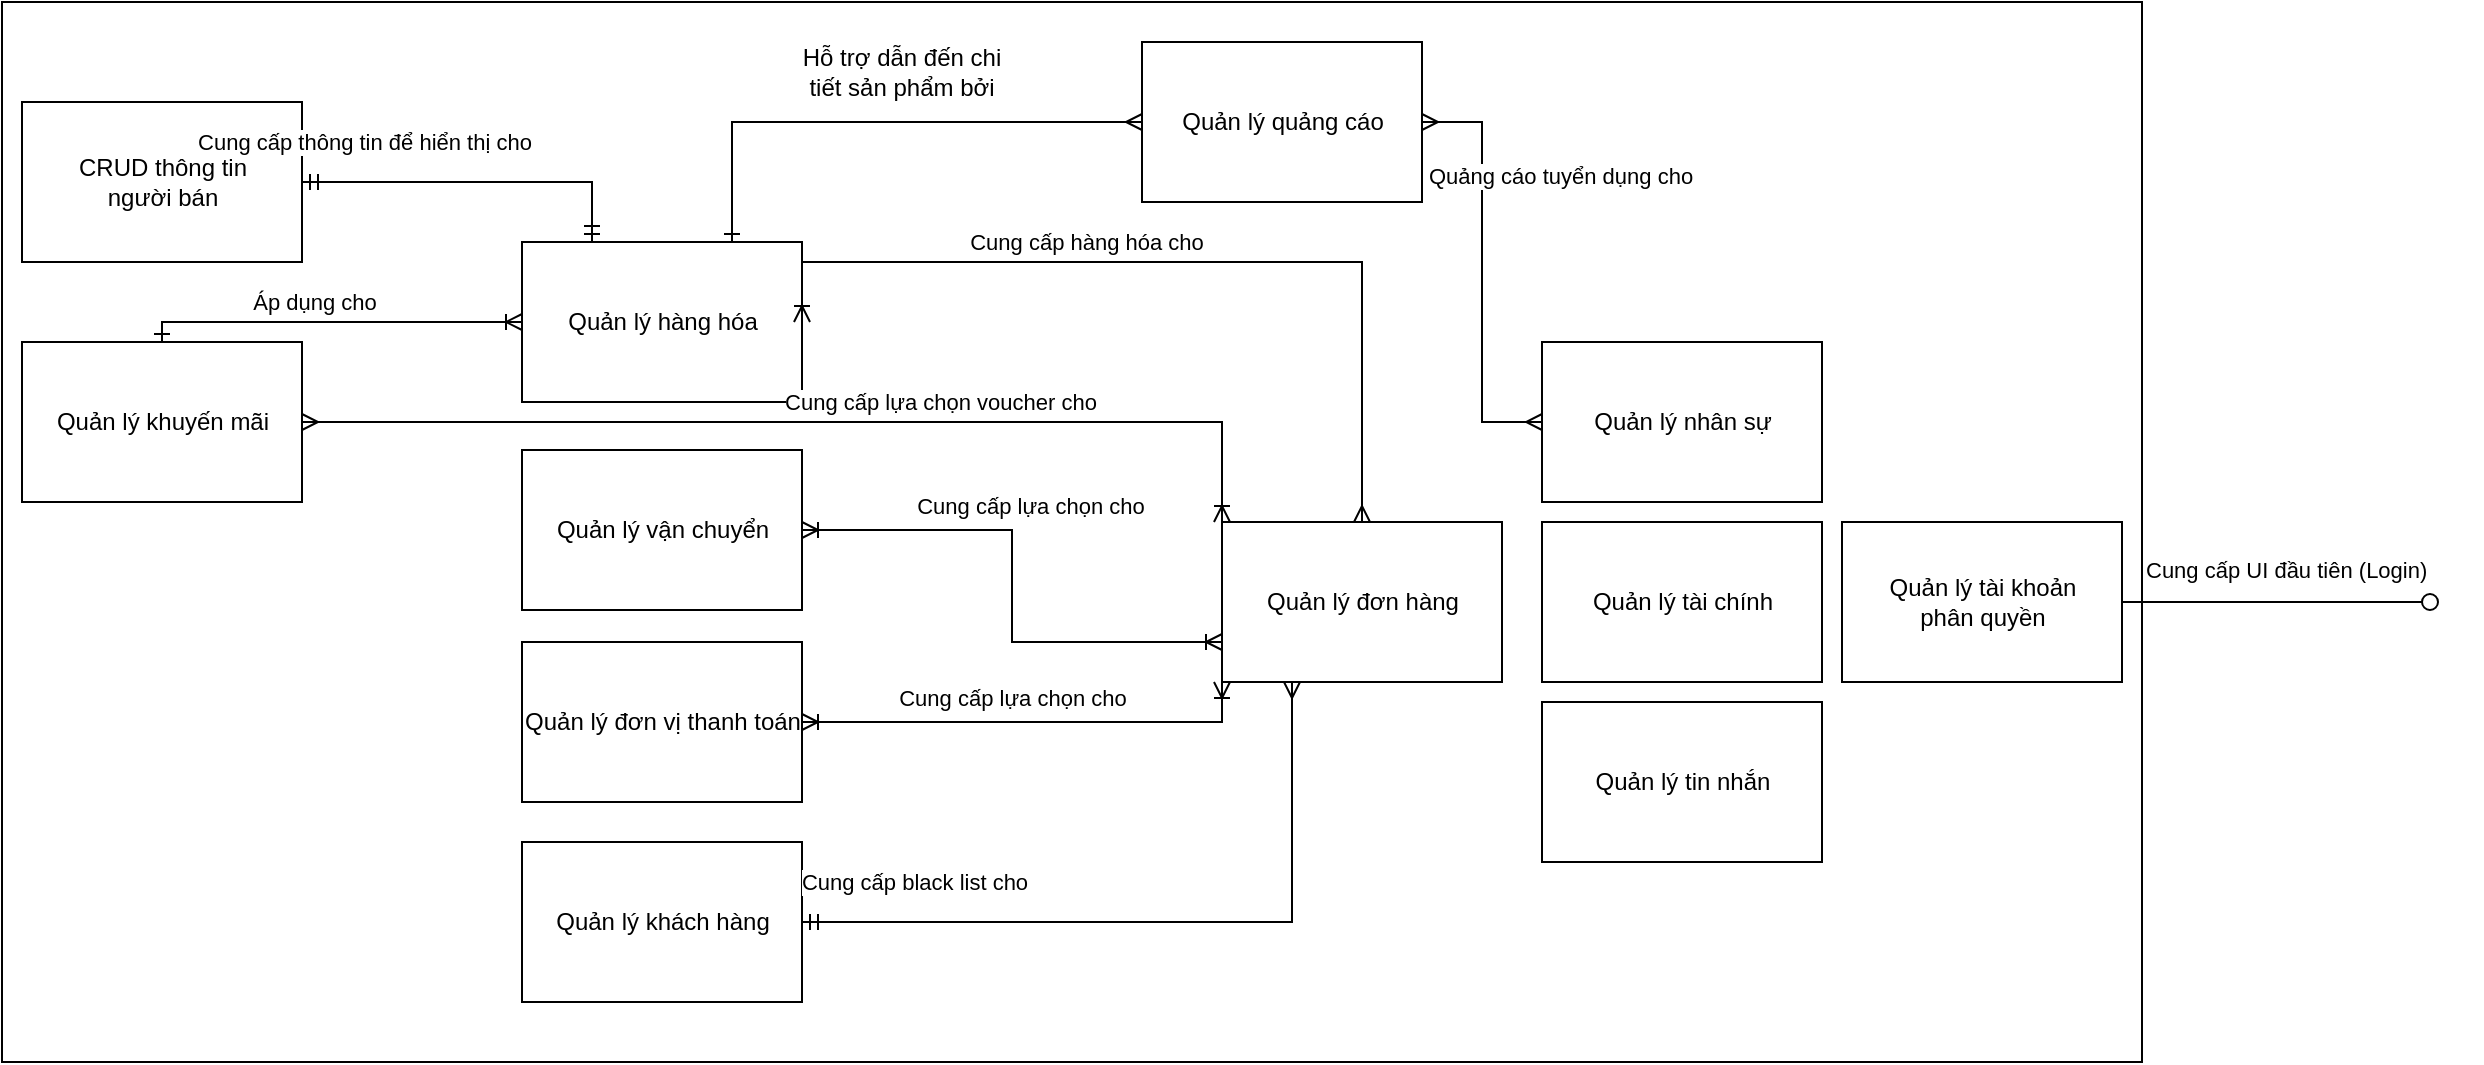 <mxfile version="20.8.16" type="device"><diagram id="pD7UI0Pg_M2MmqSvaZQw" name="Page-1"><mxGraphModel dx="1372" dy="526" grid="1" gridSize="10" guides="1" tooltips="1" connect="1" arrows="1" fold="1" page="1" pageScale="1" pageWidth="850" pageHeight="1100" math="0" shadow="0"><root><mxCell id="0"/><mxCell id="1" parent="0"/><mxCell id="DUZPMRtfIaIPv9LWbAaF-13" value="" style="rounded=0;whiteSpace=wrap;html=1;" parent="1" vertex="1"><mxGeometry x="-240" y="250" width="1070" height="530" as="geometry"/></mxCell><mxCell id="DUZPMRtfIaIPv9LWbAaF-1" value="Quản lý khách hàng" style="html=1;" parent="1" vertex="1"><mxGeometry x="20" y="670" width="140" height="80" as="geometry"/></mxCell><mxCell id="DUZPMRtfIaIPv9LWbAaF-2" value="Quản lý nhân sự" style="html=1;" parent="1" vertex="1"><mxGeometry x="530" y="420" width="140" height="80" as="geometry"/></mxCell><mxCell id="DUZPMRtfIaIPv9LWbAaF-3" value="Quản lý hàng hóa" style="html=1;" parent="1" vertex="1"><mxGeometry x="20" y="370" width="140" height="80" as="geometry"/></mxCell><mxCell id="DUZPMRtfIaIPv9LWbAaF-4" value="Quản lý tin nhắn" style="html=1;" parent="1" vertex="1"><mxGeometry x="530" y="600" width="140" height="80" as="geometry"/></mxCell><mxCell id="DUZPMRtfIaIPv9LWbAaF-5" value="Quản lý vận chuyển" style="html=1;" parent="1" vertex="1"><mxGeometry x="20" y="474" width="140" height="80" as="geometry"/></mxCell><mxCell id="DUZPMRtfIaIPv9LWbAaF-6" value="Quản lý tài chính" style="html=1;" parent="1" vertex="1"><mxGeometry x="530" y="510" width="140" height="80" as="geometry"/></mxCell><mxCell id="DUZPMRtfIaIPv9LWbAaF-7" value="Quản lý khuyến mãi" style="html=1;" parent="1" vertex="1"><mxGeometry x="-230" y="420" width="140" height="80" as="geometry"/></mxCell><mxCell id="DUZPMRtfIaIPv9LWbAaF-8" value="Quản lý đơn hàng&lt;span style=&quot;color: rgba(0 , 0 , 0 , 0) ; font-family: monospace ; font-size: 0px&quot;&gt;%3CmxGraphModel%3E%3Croot%3E%3CmxCell%20id%3D%220%22%2F%3E%3CmxCell%20id%3D%221%22%20parent%3D%220%22%2F%3E%3CmxCell%20id%3D%222%22%20value%3D%22Qu%E1%BA%A3n%20l%C3%BD%20khuy%E1%BA%BFn%20m%C3%A3i%22%20style%3D%22html%3D1%3B%22%20vertex%3D%221%22%20parent%3D%221%22%3E%3CmxGeometry%20x%3D%22160%22%20y%3D%22500%22%20width%3D%22140%22%20height%3D%2280%22%20as%3D%22geometry%22%2F%3E%3C%2FmxCell%3E%3C%2Froot%3E%3C%2FmxGraphModel%3E&lt;/span&gt;" style="html=1;" parent="1" vertex="1"><mxGeometry x="370" y="510" width="140" height="80" as="geometry"/></mxCell><mxCell id="DUZPMRtfIaIPv9LWbAaF-9" value="Quản lý đơn vị thanh toán&lt;span style=&quot;color: rgba(0 , 0 , 0 , 0) ; font-family: monospace ; font-size: 0px&quot;&gt;%3CmxGraphModel%3E%3Croot%3E%3CmxCell%20id%3D%220%22%2F%3E%3CmxCell%20id%3D%221%22%20parent%3D%220%22%2F%3E%3CmxCell%20id%3D%222%22%20value%3D%22Qu%E1%BA%A3n%20l%C3%BD%20khuy%E1%BA%BFn%20m%C3%A3i%22%20style%3D%22html%3D1%3B%22%20vertex%3D%221%22%20parent%3D%221%22%3E%3CmxGeometry%20x%3D%22160%22%20y%3D%22500%22%20width%3D%22140%22%20height%3D%2280%22%20as%3D%22geometry%22%2F%3E%3C%2FmxCell%3E%3C%2Froot%3E%3C%2FmxGraphMod&lt;/span&gt;" style="html=1;" parent="1" vertex="1"><mxGeometry x="20" y="570" width="140" height="80" as="geometry"/></mxCell><mxCell id="DUZPMRtfIaIPv9LWbAaF-10" value="Quản lý quảng cáo" style="html=1;" parent="1" vertex="1"><mxGeometry x="330" y="270" width="140" height="80" as="geometry"/></mxCell><mxCell id="DUZPMRtfIaIPv9LWbAaF-11" value="CRUD thông tin &lt;br&gt;người bán" style="html=1;" parent="1" vertex="1"><mxGeometry x="-230" y="300" width="140" height="80" as="geometry"/></mxCell><mxCell id="DUZPMRtfIaIPv9LWbAaF-12" value="Quản lý tài khoản&lt;br&gt;phân quyền" style="html=1;" parent="1" vertex="1"><mxGeometry x="680" y="510" width="140" height="80" as="geometry"/></mxCell><mxCell id="DUZPMRtfIaIPv9LWbAaF-17" value="" style="endArrow=ERoneToMany;html=1;rounded=0;edgeStyle=orthogonalEdgeStyle;entryX=1;entryY=0.5;entryDx=0;entryDy=0;startArrow=ERmany;startFill=0;endFill=0;exitX=0.5;exitY=0;exitDx=0;exitDy=0;" parent="1" source="DUZPMRtfIaIPv9LWbAaF-8" target="DUZPMRtfIaIPv9LWbAaF-3" edge="1"><mxGeometry width="50" height="50" relative="1" as="geometry"><mxPoint x="440" y="480" as="sourcePoint"/><mxPoint x="450" y="440" as="targetPoint"/><Array as="points"><mxPoint x="440" y="380"/></Array></mxGeometry></mxCell><mxCell id="DUZPMRtfIaIPv9LWbAaF-18" value="Cung cấp hàng hóa cho" style="edgeLabel;html=1;align=center;verticalAlign=middle;resizable=0;points=[];" parent="DUZPMRtfIaIPv9LWbAaF-17" vertex="1" connectable="0"><mxGeometry x="0.224" y="2" relative="1" as="geometry"><mxPoint x="1" y="-12" as="offset"/></mxGeometry></mxCell><mxCell id="DUZPMRtfIaIPv9LWbAaF-19" value="" style="endArrow=ERoneToMany;html=1;rounded=0;edgeStyle=orthogonalEdgeStyle;exitX=0.5;exitY=0;exitDx=0;exitDy=0;entryX=0;entryY=0.5;entryDx=0;entryDy=0;startArrow=ERone;startFill=0;endFill=0;" parent="1" source="DUZPMRtfIaIPv9LWbAaF-7" target="DUZPMRtfIaIPv9LWbAaF-3" edge="1"><mxGeometry width="50" height="50" relative="1" as="geometry"><mxPoint x="340" y="500" as="sourcePoint"/><mxPoint x="390" y="450" as="targetPoint"/></mxGeometry></mxCell><mxCell id="DUZPMRtfIaIPv9LWbAaF-20" value="Áp dụng cho" style="edgeLabel;html=1;align=center;verticalAlign=middle;resizable=0;points=[];" parent="DUZPMRtfIaIPv9LWbAaF-19" vertex="1" connectable="0"><mxGeometry x="-0.214" y="2" relative="1" as="geometry"><mxPoint x="11" y="-8" as="offset"/></mxGeometry></mxCell><mxCell id="DUZPMRtfIaIPv9LWbAaF-21" value="" style="endArrow=ERoneToMany;html=1;rounded=0;edgeStyle=orthogonalEdgeStyle;entryX=1;entryY=0.5;entryDx=0;entryDy=0;exitX=0;exitY=0.75;exitDx=0;exitDy=0;startArrow=ERoneToMany;startFill=0;endFill=0;" parent="1" source="DUZPMRtfIaIPv9LWbAaF-8" target="DUZPMRtfIaIPv9LWbAaF-5" edge="1"><mxGeometry width="50" height="50" relative="1" as="geometry"><mxPoint x="510" y="500" as="sourcePoint"/><mxPoint x="560" y="450" as="targetPoint"/></mxGeometry></mxCell><mxCell id="DUZPMRtfIaIPv9LWbAaF-22" value="Cung cấp lựa chọn cho" style="edgeLabel;html=1;align=center;verticalAlign=middle;resizable=0;points=[];" parent="DUZPMRtfIaIPv9LWbAaF-21" vertex="1" connectable="0"><mxGeometry x="0.524" y="-1" relative="1" as="geometry"><mxPoint x="50" y="-11" as="offset"/></mxGeometry></mxCell><mxCell id="DUZPMRtfIaIPv9LWbAaF-23" value="" style="endArrow=ERoneToMany;html=1;rounded=0;edgeStyle=orthogonalEdgeStyle;entryX=1;entryY=0.5;entryDx=0;entryDy=0;exitX=0;exitY=1;exitDx=0;exitDy=0;startArrow=ERoneToMany;startFill=0;endFill=0;" parent="1" source="DUZPMRtfIaIPv9LWbAaF-8" target="DUZPMRtfIaIPv9LWbAaF-9" edge="1"><mxGeometry width="50" height="50" relative="1" as="geometry"><mxPoint x="380" y="560" as="sourcePoint"/><mxPoint x="170" y="560" as="targetPoint"/></mxGeometry></mxCell><mxCell id="DUZPMRtfIaIPv9LWbAaF-24" value="Cung cấp lựa chọn cho" style="edgeLabel;html=1;align=center;verticalAlign=middle;resizable=0;points=[];" parent="DUZPMRtfIaIPv9LWbAaF-23" vertex="1" connectable="0"><mxGeometry x="0.524" y="-1" relative="1" as="geometry"><mxPoint x="50" y="-11" as="offset"/></mxGeometry></mxCell><mxCell id="DUZPMRtfIaIPv9LWbAaF-26" value="" style="endArrow=ERmany;html=1;rounded=0;edgeStyle=orthogonalEdgeStyle;entryX=0;entryY=0.5;entryDx=0;entryDy=0;exitX=1;exitY=0.5;exitDx=0;exitDy=0;startArrow=ERmany;startFill=0;endFill=0;" parent="1" source="DUZPMRtfIaIPv9LWbAaF-10" target="DUZPMRtfIaIPv9LWbAaF-2" edge="1"><mxGeometry width="50" height="50" relative="1" as="geometry"><mxPoint x="500" y="610" as="sourcePoint"/><mxPoint x="550" y="560" as="targetPoint"/></mxGeometry></mxCell><mxCell id="DUZPMRtfIaIPv9LWbAaF-27" value="Quảng cáo tuyển dụng cho" style="edgeLabel;html=1;align=center;verticalAlign=middle;resizable=0;points=[];" parent="DUZPMRtfIaIPv9LWbAaF-26" vertex="1" connectable="0"><mxGeometry x="-0.374" y="1" relative="1" as="geometry"><mxPoint x="38" y="-9" as="offset"/></mxGeometry></mxCell><mxCell id="DUZPMRtfIaIPv9LWbAaF-28" value="" style="endArrow=ERmany;html=1;rounded=0;edgeStyle=orthogonalEdgeStyle;exitX=1;exitY=0.5;exitDx=0;exitDy=0;entryX=0.25;entryY=1;entryDx=0;entryDy=0;startArrow=ERmandOne;startFill=0;endFill=0;" parent="1" source="DUZPMRtfIaIPv9LWbAaF-1" target="DUZPMRtfIaIPv9LWbAaF-8" edge="1"><mxGeometry width="50" height="50" relative="1" as="geometry"><mxPoint x="420" y="730" as="sourcePoint"/><mxPoint x="470" y="680" as="targetPoint"/></mxGeometry></mxCell><mxCell id="DUZPMRtfIaIPv9LWbAaF-29" value="Cung cấp black list cho" style="edgeLabel;html=1;align=center;verticalAlign=middle;resizable=0;points=[];" parent="DUZPMRtfIaIPv9LWbAaF-28" vertex="1" connectable="0"><mxGeometry x="-0.174" y="-2" relative="1" as="geometry"><mxPoint x="-95" y="-22" as="offset"/></mxGeometry></mxCell><mxCell id="DUZPMRtfIaIPv9LWbAaF-30" value="" style="endArrow=ERmandOne;html=1;rounded=0;edgeStyle=orthogonalEdgeStyle;entryX=0.25;entryY=0;entryDx=0;entryDy=0;exitX=1;exitY=0.5;exitDx=0;exitDy=0;endFill=0;startArrow=ERmandOne;startFill=0;" parent="1" source="DUZPMRtfIaIPv9LWbAaF-11" target="DUZPMRtfIaIPv9LWbAaF-3" edge="1"><mxGeometry width="50" height="50" relative="1" as="geometry"><mxPoint x="70" y="520" as="sourcePoint"/><mxPoint x="120" y="470" as="targetPoint"/></mxGeometry></mxCell><mxCell id="DUZPMRtfIaIPv9LWbAaF-31" value="Cung cấp thông tin để hiển thị cho" style="edgeLabel;html=1;align=center;verticalAlign=middle;resizable=0;points=[];" parent="DUZPMRtfIaIPv9LWbAaF-30" vertex="1" connectable="0"><mxGeometry x="-0.0" y="-3" relative="1" as="geometry"><mxPoint x="-57" y="-23" as="offset"/></mxGeometry></mxCell><mxCell id="DUZPMRtfIaIPv9LWbAaF-32" value="" style="endArrow=ERoneToMany;html=1;rounded=0;edgeStyle=orthogonalEdgeStyle;exitX=1;exitY=0.5;exitDx=0;exitDy=0;entryX=0;entryY=0;entryDx=0;entryDy=0;startArrow=ERmany;startFill=0;endFill=0;" parent="1" source="DUZPMRtfIaIPv9LWbAaF-7" target="DUZPMRtfIaIPv9LWbAaF-8" edge="1"><mxGeometry width="50" height="50" relative="1" as="geometry"><mxPoint x="160" y="680" as="sourcePoint"/><mxPoint x="210" y="630" as="targetPoint"/></mxGeometry></mxCell><mxCell id="DUZPMRtfIaIPv9LWbAaF-33" value="Cung cấp lựa chọn voucher cho" style="edgeLabel;html=1;align=center;verticalAlign=middle;resizable=0;points=[];" parent="DUZPMRtfIaIPv9LWbAaF-32" vertex="1" connectable="0"><mxGeometry x="0.249" relative="1" as="geometry"><mxPoint y="-10" as="offset"/></mxGeometry></mxCell><mxCell id="DUZPMRtfIaIPv9LWbAaF-34" value="" style="endArrow=ERmany;html=1;rounded=0;edgeStyle=orthogonalEdgeStyle;exitX=0.75;exitY=0;exitDx=0;exitDy=0;entryX=0;entryY=0.5;entryDx=0;entryDy=0;endFill=0;startArrow=ERone;startFill=0;" parent="1" source="DUZPMRtfIaIPv9LWbAaF-3" target="DUZPMRtfIaIPv9LWbAaF-10" edge="1"><mxGeometry width="50" height="50" relative="1" as="geometry"><mxPoint x="350" y="620" as="sourcePoint"/><mxPoint x="400" y="570" as="targetPoint"/></mxGeometry></mxCell><mxCell id="DUZPMRtfIaIPv9LWbAaF-35" value="Hỗ trợ dẫn đến chi tiết sản phẩm bởi" style="text;html=1;strokeColor=none;fillColor=none;align=center;verticalAlign=middle;whiteSpace=wrap;rounded=0;" parent="1" vertex="1"><mxGeometry x="150" y="270" width="120" height="30" as="geometry"/></mxCell><mxCell id="DUZPMRtfIaIPv9LWbAaF-37" value="" style="endArrow=none;html=1;rounded=0;align=center;verticalAlign=top;endFill=0;labelBackgroundColor=none;endSize=2;edgeStyle=orthogonalEdgeStyle;exitX=1;exitY=0.5;exitDx=0;exitDy=0;" parent="1" source="DUZPMRtfIaIPv9LWbAaF-12" target="DUZPMRtfIaIPv9LWbAaF-38" edge="1"><mxGeometry relative="1" as="geometry"><mxPoint x="920.0" y="605" as="sourcePoint"/><mxPoint x="1290" y="615" as="targetPoint"/><Array as="points"><mxPoint x="900" y="550"/></Array></mxGeometry></mxCell><mxCell id="DUZPMRtfIaIPv9LWbAaF-38" value="" style="ellipse;html=1;fontSize=11;align=center;fillColor=none;points=[];aspect=fixed;resizable=0;verticalAlign=bottom;labelPosition=center;verticalLabelPosition=top;flipH=1;" parent="1" vertex="1"><mxGeometry x="970" y="546" width="8" height="8" as="geometry"/></mxCell><mxCell id="8Iw44WqR_ILAx3Kegal0-3" value="&lt;span style=&quot;color: rgb(0, 0, 0); font-family: Helvetica; font-size: 11px; font-style: normal; font-variant-ligatures: normal; font-variant-caps: normal; font-weight: 400; letter-spacing: normal; orphans: 2; text-align: center; text-indent: 0px; text-transform: none; widows: 2; word-spacing: 0px; -webkit-text-stroke-width: 0px; background-color: rgb(255, 255, 255); text-decoration-thickness: initial; text-decoration-style: initial; text-decoration-color: initial; float: none; display: inline !important;&quot;&gt;Cung cấp UI đầu tiên (Login)&lt;/span&gt;" style="text;whiteSpace=wrap;html=1;" vertex="1" parent="1"><mxGeometry x="830" y="520" width="170" height="40" as="geometry"/></mxCell></root></mxGraphModel></diagram></mxfile>